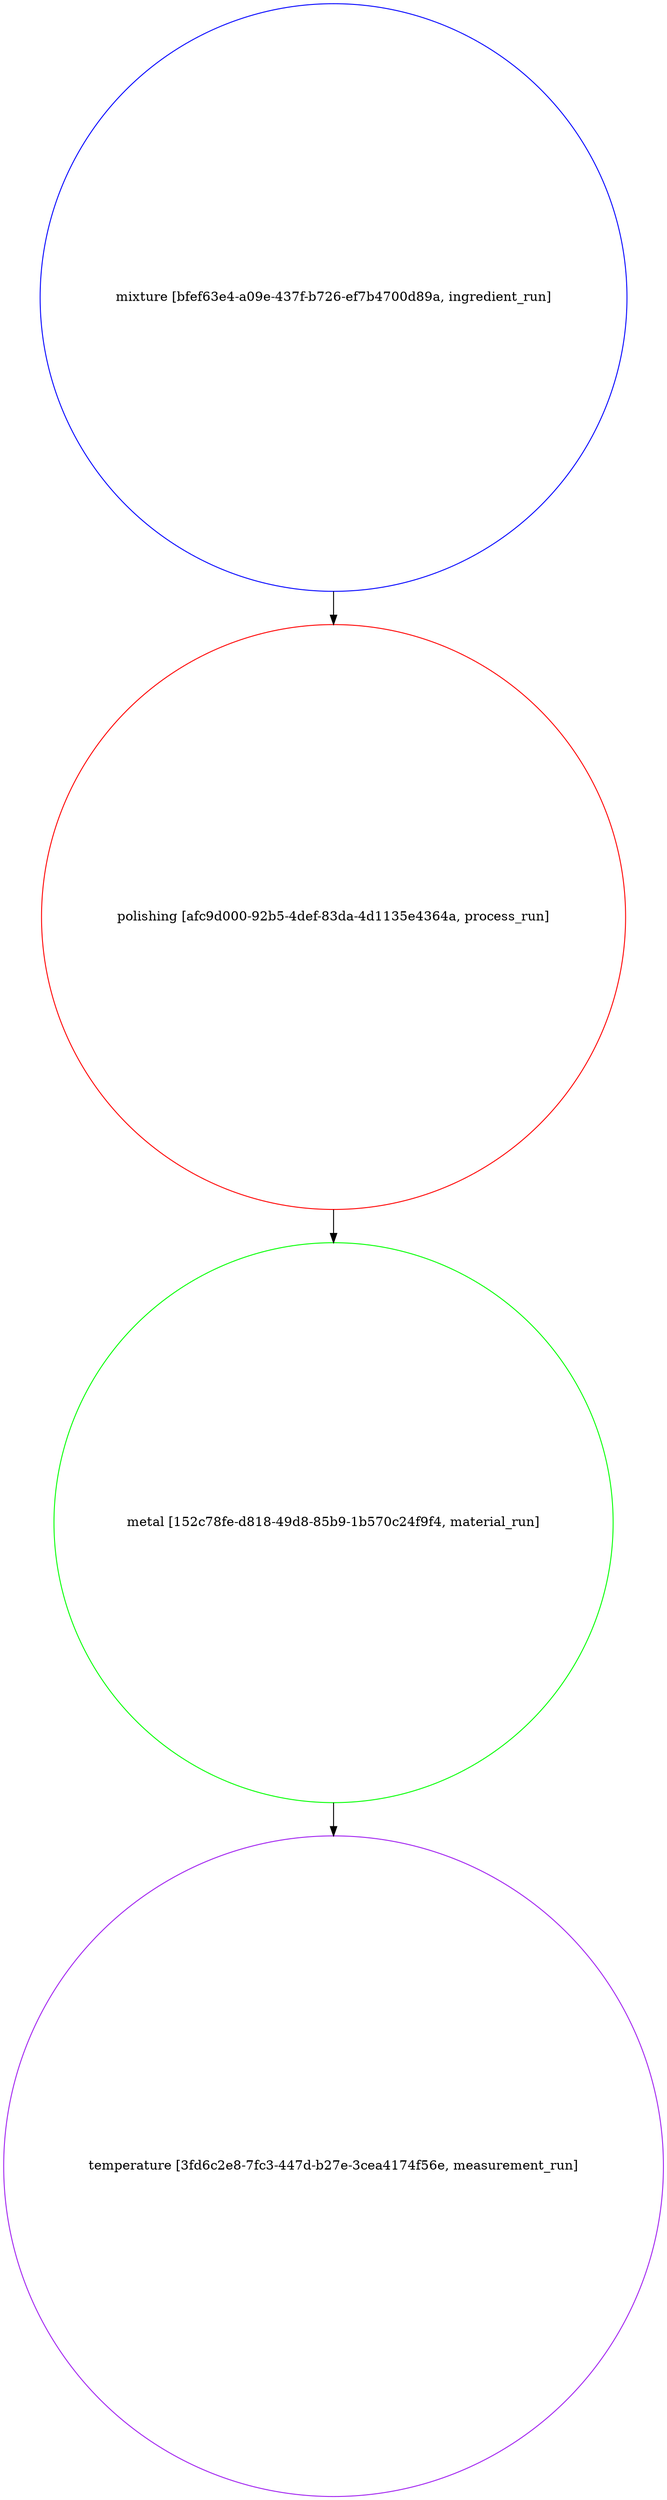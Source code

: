 strict digraph "da33ba1e-ca1c-4503-9898-e66afd567f25" {
	graph [bb="0,0,714.94,2697.4",
		name="da33ba1e-ca1c-4503-9898-e66afd567f25"
	];
	node [label="\N"];
	"mixture [bfef63e4-a09e-437f-b726-ef7b4700d89a, ingredient_run]"	 [color=blue,
		height=8.8284,
		object="{\"absolute_quantity\": null, \"file_links\": [], \"labels\": [], \"mass_fraction\": null, \"material\": null, \"name\": \"mixture\", \"notes\": \
null, \"number_fraction\": null, \"process\": {\"id\": \"afc9d000-92b5-4def-83da-4d1135e4364a\", \"scope\": \"auto\", \"type\": \"link_by_uid\"}, \"\
spec\": {\"id\": \"f08de653-ebb2-48d4-b6e7-5921c2df7de6\", \"scope\": \"auto\", \"type\": \"link_by_uid\"}, \"tags\": [], \"type\": \"ingredient_run\", \"\
uids\": {\"auto\": \"bfef63e4-a09e-437f-b726-ef7b4700d89a\"}, \"volume_fraction\": null}",
		pos="357.47,2379.5",
		shape=circle,
		type=ingredient_run,
		uuid="bfef63e4-a09e-437f-b726-ef7b4700d89a",
		width=8.8284];
	"polishing [afc9d000-92b5-4def-83da-4d1135e4364a, process_run]"	 [color=red,
		height=8.7923,
		object="{\"conditions\": [], \"file_links\": [], \"name\": \"polishing\", \"notes\": null, \"parameters\": [], \"source\": null, \"spec\": {\"id\": \"4434ca99-7fb9-4279-8946-e31b9e0dfd34\", \"\
scope\": \"auto\", \"type\": \"link_by_uid\"}, \"tags\": [], \"type\": \"process_run\", \"uids\": {\"auto\": \"afc9d000-92b5-4def-83da-4d1135e4364a\"}}",
		pos="357.47,1709.2",
		shape=circle,
		type=process_run,
		uuid="afc9d000-92b5-4def-83da-4d1135e4364a",
		width=8.7923];
	"mixture [bfef63e4-a09e-437f-b726-ef7b4700d89a, ingredient_run]" -> "polishing [afc9d000-92b5-4def-83da-4d1135e4364a, process_run]"	 [pos="e,357.47,2025.8 357.47,2061.6 357.47,2053 357.47,2044.4 357.47,2035.8"];
	"metal [152c78fe-d818-49d8-85b9-1b570c24f9f4, material_run]"	 [color=green,
		height=8.4131,
		object="{\"file_links\": [], \"name\": \"metal\", \"notes\": null, \"process\": {\"id\": \"afc9d000-92b5-4def-83da-4d1135e4364a\", \"scope\": \"auto\", \"type\": \"\
link_by_uid\"}, \"sample_type\": \"unknown\", \"spec\": {\"id\": \"f4495051-c013-40c1-bd07-5ed94ff5c0ea\", \"scope\": \"auto\", \"type\": \"link_by_\
uid\"}, \"tags\": [], \"type\": \"material_run\", \"uids\": {\"auto\": \"152c78fe-d818-49d8-85b9-1b570c24f9f4\"}}",
		pos="357.47,1053.8",
		shape=circle,
		type=material_run,
		uuid="152c78fe-d818-49d8-85b9-1b570c24f9f4",
		width=8.4131];
	"polishing [afc9d000-92b5-4def-83da-4d1135e4364a, process_run]" -> "metal [152c78fe-d818-49d8-85b9-1b570c24f9f4, material_run]"	 [pos="e,357.47,1356.7 357.47,1392.5 357.47,1384 357.47,1375.4 357.47,1366.8"];
	"temperature [3fd6c2e8-7fc3-447d-b27e-3cea4174f56e, measurement_run]"	 [color=purple,
		height=9.9297,
		object="{\"conditions\": [], \"file_links\": [], \"material\": {\"id\": \"152c78fe-d818-49d8-85b9-1b570c24f9f4\", \"scope\": \"auto\", \"type\": \"link_by_\
uid\"}, \"name\": \"temperature\", \"notes\": null, \"parameters\": [], \"properties\": [], \"source\": null, \"spec\": {\"id\": \"a7a46f0e-fb56-4192-8073-13db55f548dd\", \"\
scope\": \"auto\", \"type\": \"link_by_uid\"}, \"tags\": [], \"type\": \"measurement_run\", \"uids\": {\"auto\": \"3fd6c2e8-7fc3-447d-b27e-3cea4174f56e\"}}",
		pos="357.47,357.47",
		shape=circle,
		type=measurement_run,
		uuid="3fd6c2e8-7fc3-447d-b27e-3cea4174f56e",
		width=9.9297];
	"metal [152c78fe-d818-49d8-85b9-1b570c24f9f4, material_run]" -> "temperature [3fd6c2e8-7fc3-447d-b27e-3cea4174f56e, measurement_run]"	 [pos="e,357.47,715 357.47,750.92 357.47,742.35 357.47,733.74 357.47,725.12"];
}
